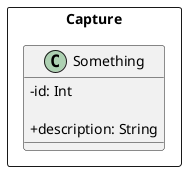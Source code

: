 @startuml meusys

skinparam ClassAttributeIconSize 0

package Capture <<Rectangle>> {

  ' alguma coisa
  class Something {  
    - id: Int
    
    + description: String
  }

}

@enduml 